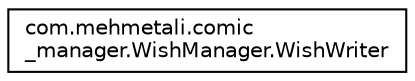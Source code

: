 digraph "Graphical Class Hierarchy"
{
 // LATEX_PDF_SIZE
  edge [fontname="Helvetica",fontsize="10",labelfontname="Helvetica",labelfontsize="10"];
  node [fontname="Helvetica",fontsize="10",shape=record];
  rankdir="LR";
  Node0 [label="com.mehmetali.comic\l_manager.WishManager.WishWriter",height=0.2,width=0.4,color="black", fillcolor="white", style="filled",URL="$interfacecom_1_1mehmetali_1_1comic__manager_1_1WishManager_1_1WishWriter.html",tooltip=" "];
}
